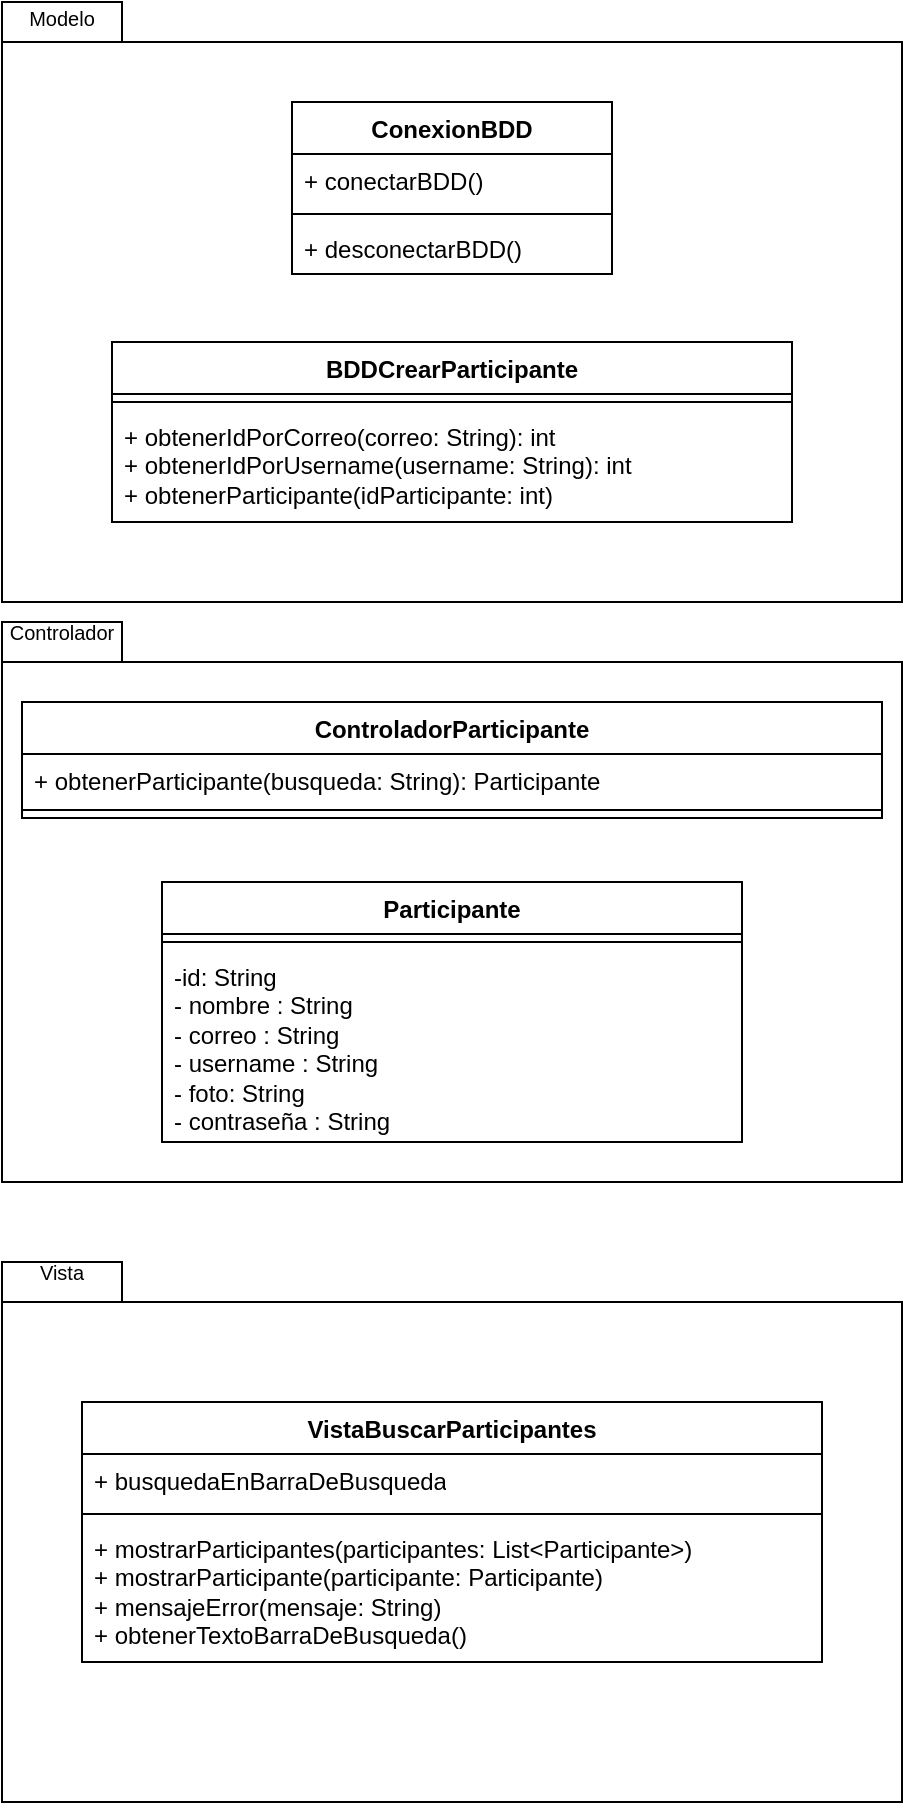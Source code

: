 <mxfile version="22.0.6" type="google">
  <diagram name="Página-1" id="ETXD-qW_VemGnOAaBExw">
    <mxGraphModel grid="1" page="1" gridSize="10" guides="1" tooltips="1" connect="1" arrows="1" fold="1" pageScale="1" pageWidth="827" pageHeight="1169" math="0" shadow="0">
      <root>
        <mxCell id="0" />
        <mxCell id="1" parent="0" />
        <mxCell id="0dv2OzpgNa8X-HNIvNgF-1" value="" style="shape=folder;fontStyle=1;spacingTop=10;tabWidth=60;tabHeight=20;tabPosition=left;html=1;whiteSpace=wrap;" vertex="1" parent="1">
          <mxGeometry x="50" y="30" width="450" height="300" as="geometry" />
        </mxCell>
        <mxCell id="0dv2OzpgNa8X-HNIvNgF-2" value="ConexionBDD" style="swimlane;fontStyle=1;align=center;verticalAlign=top;childLayout=stackLayout;horizontal=1;startSize=26;horizontalStack=0;resizeParent=1;resizeParentMax=0;resizeLast=0;collapsible=1;marginBottom=0;whiteSpace=wrap;html=1;" vertex="1" parent="1">
          <mxGeometry x="195" y="80" width="160" height="86" as="geometry" />
        </mxCell>
        <mxCell id="0dv2OzpgNa8X-HNIvNgF-3" value="+ conectarBDD()" style="text;strokeColor=none;fillColor=none;align=left;verticalAlign=top;spacingLeft=4;spacingRight=4;overflow=hidden;rotatable=0;points=[[0,0.5],[1,0.5]];portConstraint=eastwest;whiteSpace=wrap;html=1;" vertex="1" parent="0dv2OzpgNa8X-HNIvNgF-2">
          <mxGeometry y="26" width="160" height="26" as="geometry" />
        </mxCell>
        <mxCell id="0dv2OzpgNa8X-HNIvNgF-4" value="" style="line;strokeWidth=1;fillColor=none;align=left;verticalAlign=middle;spacingTop=-1;spacingLeft=3;spacingRight=3;rotatable=0;labelPosition=right;points=[];portConstraint=eastwest;strokeColor=inherit;" vertex="1" parent="0dv2OzpgNa8X-HNIvNgF-2">
          <mxGeometry y="52" width="160" height="8" as="geometry" />
        </mxCell>
        <mxCell id="0dv2OzpgNa8X-HNIvNgF-5" value="+ desconectarBDD()" style="text;strokeColor=none;fillColor=none;align=left;verticalAlign=top;spacingLeft=4;spacingRight=4;overflow=hidden;rotatable=0;points=[[0,0.5],[1,0.5]];portConstraint=eastwest;whiteSpace=wrap;html=1;" vertex="1" parent="0dv2OzpgNa8X-HNIvNgF-2">
          <mxGeometry y="60" width="160" height="26" as="geometry" />
        </mxCell>
        <mxCell id="0dv2OzpgNa8X-HNIvNgF-6" value="BDDCrearParticipante" style="swimlane;fontStyle=1;align=center;verticalAlign=top;childLayout=stackLayout;horizontal=1;startSize=26;horizontalStack=0;resizeParent=1;resizeParentMax=0;resizeLast=0;collapsible=1;marginBottom=0;whiteSpace=wrap;html=1;" vertex="1" parent="1">
          <mxGeometry x="105" y="200" width="340" height="90" as="geometry" />
        </mxCell>
        <mxCell id="0dv2OzpgNa8X-HNIvNgF-7" value="" style="line;strokeWidth=1;fillColor=none;align=left;verticalAlign=middle;spacingTop=-1;spacingLeft=3;spacingRight=3;rotatable=0;labelPosition=right;points=[];portConstraint=eastwest;strokeColor=inherit;" vertex="1" parent="0dv2OzpgNa8X-HNIvNgF-6">
          <mxGeometry y="26" width="340" height="8" as="geometry" />
        </mxCell>
        <mxCell id="0dv2OzpgNa8X-HNIvNgF-8" value="+ obtenerIdPorCorreo(correo: String): int&lt;br&gt;+ obtenerIdPorUsername(username: String): int&lt;br&gt;+ obtenerParticipante(idParticipante: int)" style="text;strokeColor=none;fillColor=none;align=left;verticalAlign=top;spacingLeft=4;spacingRight=4;overflow=hidden;rotatable=0;points=[[0,0.5],[1,0.5]];portConstraint=eastwest;whiteSpace=wrap;html=1;" vertex="1" parent="0dv2OzpgNa8X-HNIvNgF-6">
          <mxGeometry y="34" width="340" height="56" as="geometry" />
        </mxCell>
        <mxCell id="0dv2OzpgNa8X-HNIvNgF-9" value="" style="shape=folder;fontStyle=1;spacingTop=10;tabWidth=60;tabHeight=20;tabPosition=left;html=1;whiteSpace=wrap;" vertex="1" parent="1">
          <mxGeometry x="50" y="340" width="450" height="280" as="geometry" />
        </mxCell>
        <mxCell id="0dv2OzpgNa8X-HNIvNgF-10" value="&lt;font style=&quot;font-size: 10px;&quot;&gt;Controlador&lt;/font&gt;" style="text;html=1;strokeColor=none;fillColor=none;align=center;verticalAlign=middle;whiteSpace=wrap;rounded=0;" vertex="1" parent="1">
          <mxGeometry x="50" y="330" width="60" height="30" as="geometry" />
        </mxCell>
        <mxCell id="0dv2OzpgNa8X-HNIvNgF-11" value="ControladorParticipante" style="swimlane;fontStyle=1;align=center;verticalAlign=top;childLayout=stackLayout;horizontal=1;startSize=26;horizontalStack=0;resizeParent=1;resizeParentMax=0;resizeLast=0;collapsible=1;marginBottom=0;whiteSpace=wrap;html=1;" vertex="1" parent="1">
          <mxGeometry x="60" y="380" width="430" height="58" as="geometry" />
        </mxCell>
        <mxCell id="0dv2OzpgNa8X-HNIvNgF-12" value="+ obtenerParticipante(busqueda: String): Participante" style="text;strokeColor=none;fillColor=none;align=left;verticalAlign=top;spacingLeft=4;spacingRight=4;overflow=hidden;rotatable=0;points=[[0,0.5],[1,0.5]];portConstraint=eastwest;whiteSpace=wrap;html=1;" vertex="1" parent="0dv2OzpgNa8X-HNIvNgF-11">
          <mxGeometry y="26" width="430" height="24" as="geometry" />
        </mxCell>
        <mxCell id="0dv2OzpgNa8X-HNIvNgF-13" value="" style="line;strokeWidth=1;fillColor=none;align=left;verticalAlign=middle;spacingTop=-1;spacingLeft=3;spacingRight=3;rotatable=0;labelPosition=right;points=[];portConstraint=eastwest;strokeColor=inherit;" vertex="1" parent="0dv2OzpgNa8X-HNIvNgF-11">
          <mxGeometry y="50" width="430" height="8" as="geometry" />
        </mxCell>
        <mxCell id="0dv2OzpgNa8X-HNIvNgF-16" value="Participante" style="swimlane;fontStyle=1;align=center;verticalAlign=top;childLayout=stackLayout;horizontal=1;startSize=26;horizontalStack=0;resizeParent=1;resizeParentMax=0;resizeLast=0;collapsible=1;marginBottom=0;whiteSpace=wrap;html=1;" vertex="1" parent="1">
          <mxGeometry x="130" y="470" width="290" height="130" as="geometry" />
        </mxCell>
        <mxCell id="0dv2OzpgNa8X-HNIvNgF-17" value="" style="line;strokeWidth=1;fillColor=none;align=left;verticalAlign=middle;spacingTop=-1;spacingLeft=3;spacingRight=3;rotatable=0;labelPosition=right;points=[];portConstraint=eastwest;strokeColor=inherit;" vertex="1" parent="0dv2OzpgNa8X-HNIvNgF-16">
          <mxGeometry y="26" width="290" height="8" as="geometry" />
        </mxCell>
        <mxCell id="0dv2OzpgNa8X-HNIvNgF-18" value="-id: String&lt;br&gt;- nombre : String&lt;br&gt;- correo : String&lt;br&gt;- username : String&amp;nbsp;&lt;br&gt;- foto: String&lt;br&gt;- contraseña : String" style="text;strokeColor=none;fillColor=none;align=left;verticalAlign=top;spacingLeft=4;spacingRight=4;overflow=hidden;rotatable=0;points=[[0,0.5],[1,0.5]];portConstraint=eastwest;whiteSpace=wrap;html=1;" vertex="1" parent="0dv2OzpgNa8X-HNIvNgF-16">
          <mxGeometry y="34" width="290" height="96" as="geometry" />
        </mxCell>
        <mxCell id="0dv2OzpgNa8X-HNIvNgF-23" value="&lt;font style=&quot;font-size: 10px;&quot;&gt;Modelo&lt;br&gt;&lt;br&gt;&lt;/font&gt;" style="text;html=1;strokeColor=none;fillColor=none;align=center;verticalAlign=middle;whiteSpace=wrap;rounded=0;" vertex="1" parent="1">
          <mxGeometry x="50" y="30" width="60" height="30" as="geometry" />
        </mxCell>
        <mxCell id="0dv2OzpgNa8X-HNIvNgF-24" value="" style="shape=folder;fontStyle=1;spacingTop=10;tabWidth=60;tabHeight=20;tabPosition=left;html=1;whiteSpace=wrap;" vertex="1" parent="1">
          <mxGeometry x="50" y="660" width="450" height="270" as="geometry" />
        </mxCell>
        <mxCell id="0dv2OzpgNa8X-HNIvNgF-25" value="&lt;font style=&quot;font-size: 10px;&quot;&gt;Vista&lt;/font&gt;" style="text;html=1;strokeColor=none;fillColor=none;align=center;verticalAlign=middle;whiteSpace=wrap;rounded=0;" vertex="1" parent="1">
          <mxGeometry x="50" y="650" width="60" height="30" as="geometry" />
        </mxCell>
        <mxCell id="0dv2OzpgNa8X-HNIvNgF-37" value="VistaBuscarParticipantes" style="swimlane;fontStyle=1;align=center;verticalAlign=top;childLayout=stackLayout;horizontal=1;startSize=26;horizontalStack=0;resizeParent=1;resizeParentMax=0;resizeLast=0;collapsible=1;marginBottom=0;whiteSpace=wrap;html=1;" vertex="1" parent="1">
          <mxGeometry x="90" y="730" width="370" height="130" as="geometry" />
        </mxCell>
        <mxCell id="0dv2OzpgNa8X-HNIvNgF-38" value="+ busquedaEnBarraDeBusqueda" style="text;strokeColor=none;fillColor=none;align=left;verticalAlign=top;spacingLeft=4;spacingRight=4;overflow=hidden;rotatable=0;points=[[0,0.5],[1,0.5]];portConstraint=eastwest;whiteSpace=wrap;html=1;" vertex="1" parent="0dv2OzpgNa8X-HNIvNgF-37">
          <mxGeometry y="26" width="370" height="26" as="geometry" />
        </mxCell>
        <mxCell id="0dv2OzpgNa8X-HNIvNgF-39" value="" style="line;strokeWidth=1;fillColor=none;align=left;verticalAlign=middle;spacingTop=-1;spacingLeft=3;spacingRight=3;rotatable=0;labelPosition=right;points=[];portConstraint=eastwest;strokeColor=inherit;" vertex="1" parent="0dv2OzpgNa8X-HNIvNgF-37">
          <mxGeometry y="52" width="370" height="8" as="geometry" />
        </mxCell>
        <mxCell id="0dv2OzpgNa8X-HNIvNgF-40" value="+ mostrarParticipantes(participantes: List&amp;lt;Participante&amp;gt;)&lt;br style=&quot;border-color: var(--border-color);&quot;&gt;+ mostrarParticipante(participante: Participante)&lt;br style=&quot;border-color: var(--border-color);&quot;&gt;+ mensajeError(mensaje: String)&lt;br style=&quot;border-color: var(--border-color);&quot;&gt;+ obtenerTextoBarraDeBusqueda()" style="text;strokeColor=none;fillColor=none;align=left;verticalAlign=top;spacingLeft=4;spacingRight=4;overflow=hidden;rotatable=0;points=[[0,0.5],[1,0.5]];portConstraint=eastwest;whiteSpace=wrap;html=1;" vertex="1" parent="0dv2OzpgNa8X-HNIvNgF-37">
          <mxGeometry y="60" width="370" height="70" as="geometry" />
        </mxCell>
      </root>
    </mxGraphModel>
  </diagram>
</mxfile>
